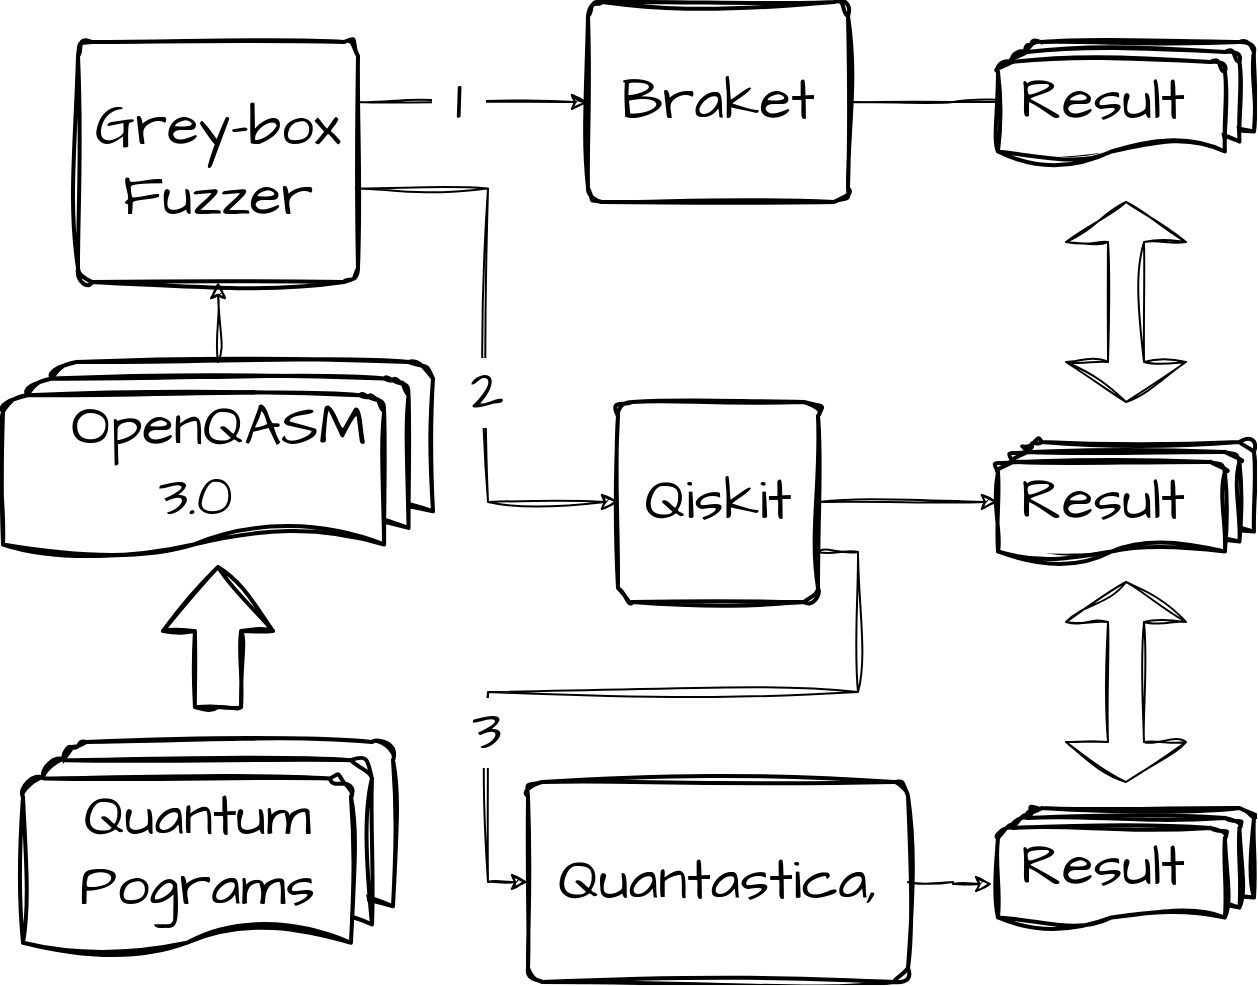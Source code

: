 <mxfile version="24.7.6">
  <diagram name="Page-1" id="6aOdifo-nCPCul-ZnsPv">
    <mxGraphModel dx="1657" dy="502" grid="1" gridSize="10" guides="1" tooltips="1" connect="1" arrows="1" fold="1" page="1" pageScale="1" pageWidth="827" pageHeight="1169" math="0" shadow="0">
      <root>
        <mxCell id="0" />
        <mxCell id="1" parent="0" />
        <mxCell id="IXrwVdHXhNs5LP9SRVdd-6" value="Quantum&amp;nbsp; &amp;nbsp;Pograms&amp;nbsp;&amp;nbsp;" style="strokeWidth=2;html=1;shape=mxgraph.flowchart.multi-document;whiteSpace=wrap;sketch=1;hachureGap=4;jiggle=2;curveFitting=1;fontFamily=Architects Daughter;fontSource=https%3A%2F%2Ffonts.googleapis.com%2Fcss%3Ffamily%3DArchitects%2BDaughter;fontStyle=0;fontSize=29;" vertex="1" parent="1">
          <mxGeometry x="-537.5" y="680" width="185" height="110" as="geometry" />
        </mxCell>
        <mxCell id="IXrwVdHXhNs5LP9SRVdd-28" style="edgeStyle=orthogonalEdgeStyle;rounded=0;sketch=1;hachureGap=4;jiggle=2;curveFitting=1;orthogonalLoop=1;jettySize=auto;html=1;exitX=0.5;exitY=0;exitDx=0;exitDy=0;exitPerimeter=0;entryX=0.5;entryY=1;entryDx=0;entryDy=0;fontFamily=Architects Daughter;fontSource=https%3A%2F%2Ffonts.googleapis.com%2Fcss%3Ffamily%3DArchitects%2BDaughter;fontStyle=0;fontSize=29;" edge="1" parent="1" source="IXrwVdHXhNs5LP9SRVdd-7" target="IXrwVdHXhNs5LP9SRVdd-8">
          <mxGeometry relative="1" as="geometry" />
        </mxCell>
        <mxCell id="IXrwVdHXhNs5LP9SRVdd-7" value="OpenQASM 3.0&amp;nbsp;&amp;nbsp;" style="strokeWidth=2;html=1;shape=mxgraph.flowchart.multi-document;whiteSpace=wrap;sketch=1;hachureGap=4;jiggle=2;curveFitting=1;fontFamily=Architects Daughter;fontSource=https%3A%2F%2Ffonts.googleapis.com%2Fcss%3Ffamily%3DArchitects%2BDaughter;fontStyle=0;fontSize=29;" vertex="1" parent="1">
          <mxGeometry x="-547.5" y="490" width="215" height="100" as="geometry" />
        </mxCell>
        <mxCell id="IXrwVdHXhNs5LP9SRVdd-14" style="edgeStyle=orthogonalEdgeStyle;rounded=0;sketch=1;hachureGap=4;jiggle=2;curveFitting=1;orthogonalLoop=1;jettySize=auto;html=1;exitX=1;exitY=0.25;exitDx=0;exitDy=0;entryX=0;entryY=0.5;entryDx=0;entryDy=0;fontFamily=Architects Daughter;fontSource=https%3A%2F%2Ffonts.googleapis.com%2Fcss%3Ffamily%3DArchitects%2BDaughter;fontStyle=0;fontSize=29;" edge="1" parent="1" source="IXrwVdHXhNs5LP9SRVdd-8" target="IXrwVdHXhNs5LP9SRVdd-10">
          <mxGeometry relative="1" as="geometry">
            <Array as="points">
              <mxPoint x="-320" y="360" />
              <mxPoint x="-320" y="360" />
            </Array>
          </mxGeometry>
        </mxCell>
        <mxCell id="IXrwVdHXhNs5LP9SRVdd-41" value="&lt;font style=&quot;font-size: 29px;&quot;&gt;&amp;nbsp;1&amp;nbsp;&lt;/font&gt;" style="edgeLabel;html=1;align=center;verticalAlign=middle;resizable=0;points=[];sketch=1;hachureGap=4;jiggle=2;curveFitting=1;fontFamily=Architects Daughter;fontSource=https%3A%2F%2Ffonts.googleapis.com%2Fcss%3Ffamily%3DArchitects%2BDaughter;" vertex="1" connectable="0" parent="IXrwVdHXhNs5LP9SRVdd-14">
          <mxGeometry x="-0.257" y="-1" relative="1" as="geometry">
            <mxPoint x="7" y="-1" as="offset" />
          </mxGeometry>
        </mxCell>
        <mxCell id="IXrwVdHXhNs5LP9SRVdd-8" value="Grey-box Fuzzer" style="rounded=1;whiteSpace=wrap;html=1;absoluteArcSize=1;arcSize=14;strokeWidth=2;sketch=1;hachureGap=4;jiggle=2;curveFitting=1;fontFamily=Architects Daughter;fontSource=https%3A%2F%2Ffonts.googleapis.com%2Fcss%3Ffamily%3DArchitects%2BDaughter;fontStyle=0;fontSize=29;" vertex="1" parent="1">
          <mxGeometry x="-510" y="330" width="140" height="120" as="geometry" />
        </mxCell>
        <mxCell id="IXrwVdHXhNs5LP9SRVdd-9" value="" style="verticalLabelPosition=bottom;verticalAlign=top;html=1;strokeWidth=2;shape=mxgraph.arrows2.arrow;dy=0.58;dx=32;notch=0;sketch=1;hachureGap=4;jiggle=2;curveFitting=1;fontFamily=Architects Daughter;fontSource=https%3A%2F%2Ffonts.googleapis.com%2Fcss%3Ffamily%3DArchitects%2BDaughter;rotation=-90;fontStyle=0;fontSize=29;" vertex="1" parent="1">
          <mxGeometry x="-475" y="600" width="70" height="55" as="geometry" />
        </mxCell>
        <mxCell id="IXrwVdHXhNs5LP9SRVdd-20" style="edgeStyle=orthogonalEdgeStyle;rounded=0;sketch=1;hachureGap=4;jiggle=2;curveFitting=1;orthogonalLoop=1;jettySize=auto;html=1;exitX=1;exitY=0.5;exitDx=0;exitDy=0;fontFamily=Architects Daughter;fontSource=https%3A%2F%2Ffonts.googleapis.com%2Fcss%3Ffamily%3DArchitects%2BDaughter;fontStyle=0;fontSize=29;" edge="1" parent="1" source="IXrwVdHXhNs5LP9SRVdd-10">
          <mxGeometry relative="1" as="geometry">
            <mxPoint x="-20" y="360" as="targetPoint" />
          </mxGeometry>
        </mxCell>
        <mxCell id="IXrwVdHXhNs5LP9SRVdd-10" value="Braket" style="rounded=1;whiteSpace=wrap;html=1;absoluteArcSize=1;arcSize=14;strokeWidth=2;sketch=1;hachureGap=4;jiggle=2;curveFitting=1;fontFamily=Architects Daughter;fontSource=https%3A%2F%2Ffonts.googleapis.com%2Fcss%3Ffamily%3DArchitects%2BDaughter;fontStyle=0;fontSize=29;" vertex="1" parent="1">
          <mxGeometry x="-255" y="310" width="130" height="100" as="geometry" />
        </mxCell>
        <mxCell id="IXrwVdHXhNs5LP9SRVdd-16" style="edgeStyle=orthogonalEdgeStyle;rounded=0;sketch=1;hachureGap=4;jiggle=2;curveFitting=1;orthogonalLoop=1;jettySize=auto;html=1;exitX=1;exitY=0.75;exitDx=0;exitDy=0;entryX=0;entryY=0.5;entryDx=0;entryDy=0;fontFamily=Architects Daughter;fontSource=https%3A%2F%2Ffonts.googleapis.com%2Fcss%3Ffamily%3DArchitects%2BDaughter;fontStyle=0;fontSize=29;" edge="1" parent="1" source="IXrwVdHXhNs5LP9SRVdd-11" target="IXrwVdHXhNs5LP9SRVdd-12">
          <mxGeometry relative="1" as="geometry" />
        </mxCell>
        <mxCell id="IXrwVdHXhNs5LP9SRVdd-19" value="3" style="edgeLabel;html=1;align=center;verticalAlign=middle;resizable=0;points=[];sketch=1;hachureGap=4;jiggle=2;curveFitting=1;fontFamily=Architects Daughter;fontSource=https%3A%2F%2Ffonts.googleapis.com%2Fcss%3Ffamily%3DArchitects%2BDaughter;fontStyle=0;fontSize=29;" vertex="1" connectable="0" parent="IXrwVdHXhNs5LP9SRVdd-16">
          <mxGeometry x="0.513" y="-1" relative="1" as="geometry">
            <mxPoint as="offset" />
          </mxGeometry>
        </mxCell>
        <mxCell id="IXrwVdHXhNs5LP9SRVdd-11" value="Qiskit" style="rounded=1;whiteSpace=wrap;html=1;absoluteArcSize=1;arcSize=14;strokeWidth=2;sketch=1;hachureGap=4;jiggle=2;curveFitting=1;fontFamily=Architects Daughter;fontSource=https%3A%2F%2Ffonts.googleapis.com%2Fcss%3Ffamily%3DArchitects%2BDaughter;fontStyle=0;fontSize=29;" vertex="1" parent="1">
          <mxGeometry x="-240" y="510" width="100" height="100" as="geometry" />
        </mxCell>
        <mxCell id="IXrwVdHXhNs5LP9SRVdd-12" value="Quantastica," style="rounded=1;whiteSpace=wrap;html=1;absoluteArcSize=1;arcSize=14;strokeWidth=2;sketch=1;hachureGap=4;jiggle=2;curveFitting=1;fontFamily=Architects Daughter;fontSource=https%3A%2F%2Ffonts.googleapis.com%2Fcss%3Ffamily%3DArchitects%2BDaughter;fontStyle=0;fontSize=29;" vertex="1" parent="1">
          <mxGeometry x="-285" y="700" width="190" height="100" as="geometry" />
        </mxCell>
        <mxCell id="IXrwVdHXhNs5LP9SRVdd-15" style="edgeStyle=orthogonalEdgeStyle;rounded=0;sketch=1;hachureGap=4;jiggle=2;curveFitting=1;orthogonalLoop=1;jettySize=auto;html=1;entryX=0;entryY=0.5;entryDx=0;entryDy=0;fontFamily=Architects Daughter;fontSource=https%3A%2F%2Ffonts.googleapis.com%2Fcss%3Ffamily%3DArchitects%2BDaughter;exitX=0.992;exitY=0.61;exitDx=0;exitDy=0;exitPerimeter=0;fontStyle=0;fontSize=29;" edge="1" parent="1" source="IXrwVdHXhNs5LP9SRVdd-8" target="IXrwVdHXhNs5LP9SRVdd-11">
          <mxGeometry relative="1" as="geometry">
            <mxPoint x="-360" y="480" as="sourcePoint" />
          </mxGeometry>
        </mxCell>
        <mxCell id="IXrwVdHXhNs5LP9SRVdd-18" value="2" style="edgeLabel;html=1;align=center;verticalAlign=middle;resizable=0;points=[];sketch=1;hachureGap=4;jiggle=2;curveFitting=1;fontFamily=Architects Daughter;fontSource=https%3A%2F%2Ffonts.googleapis.com%2Fcss%3Ffamily%3DArchitects%2BDaughter;fontStyle=0;fontSize=29;" vertex="1" connectable="0" parent="IXrwVdHXhNs5LP9SRVdd-15">
          <mxGeometry x="0.162" y="3" relative="1" as="geometry">
            <mxPoint x="-4" as="offset" />
          </mxGeometry>
        </mxCell>
        <mxCell id="IXrwVdHXhNs5LP9SRVdd-21" value="Result&amp;nbsp;&amp;nbsp;" style="strokeWidth=2;html=1;shape=mxgraph.flowchart.multi-document;whiteSpace=wrap;sketch=1;hachureGap=4;jiggle=2;curveFitting=1;fontFamily=Architects Daughter;fontSource=https%3A%2F%2Ffonts.googleapis.com%2Fcss%3Ffamily%3DArchitects%2BDaughter;fontStyle=0;fontSize=29;" vertex="1" parent="1">
          <mxGeometry x="-50" y="330" width="128" height="60" as="geometry" />
        </mxCell>
        <mxCell id="IXrwVdHXhNs5LP9SRVdd-22" value="Result&amp;nbsp;&amp;nbsp;" style="strokeWidth=2;html=1;shape=mxgraph.flowchart.multi-document;whiteSpace=wrap;sketch=1;hachureGap=4;jiggle=2;curveFitting=1;fontFamily=Architects Daughter;fontSource=https%3A%2F%2Ffonts.googleapis.com%2Fcss%3Ffamily%3DArchitects%2BDaughter;fontStyle=0;fontSize=29;" vertex="1" parent="1">
          <mxGeometry x="-50" y="530" width="128" height="60" as="geometry" />
        </mxCell>
        <mxCell id="IXrwVdHXhNs5LP9SRVdd-23" value="Result&amp;nbsp;&amp;nbsp;" style="strokeWidth=2;html=1;shape=mxgraph.flowchart.multi-document;whiteSpace=wrap;sketch=1;hachureGap=4;jiggle=2;curveFitting=1;fontFamily=Architects Daughter;fontSource=https%3A%2F%2Ffonts.googleapis.com%2Fcss%3Ffamily%3DArchitects%2BDaughter;fontStyle=0;fontSize=29;" vertex="1" parent="1">
          <mxGeometry x="-50" y="713" width="128" height="60" as="geometry" />
        </mxCell>
        <mxCell id="IXrwVdHXhNs5LP9SRVdd-24" style="edgeStyle=orthogonalEdgeStyle;rounded=0;sketch=1;hachureGap=4;jiggle=2;curveFitting=1;orthogonalLoop=1;jettySize=auto;html=1;exitX=1;exitY=0.5;exitDx=0;exitDy=0;entryX=-0.023;entryY=0.633;entryDx=0;entryDy=0;entryPerimeter=0;fontFamily=Architects Daughter;fontSource=https%3A%2F%2Ffonts.googleapis.com%2Fcss%3Ffamily%3DArchitects%2BDaughter;fontStyle=0;fontSize=29;" edge="1" parent="1" source="IXrwVdHXhNs5LP9SRVdd-12" target="IXrwVdHXhNs5LP9SRVdd-23">
          <mxGeometry relative="1" as="geometry" />
        </mxCell>
        <mxCell id="IXrwVdHXhNs5LP9SRVdd-25" style="edgeStyle=orthogonalEdgeStyle;rounded=0;sketch=1;hachureGap=4;jiggle=2;curveFitting=1;orthogonalLoop=1;jettySize=auto;html=1;exitX=1;exitY=0.5;exitDx=0;exitDy=0;entryX=0;entryY=0.5;entryDx=0;entryDy=0;entryPerimeter=0;fontFamily=Architects Daughter;fontSource=https%3A%2F%2Ffonts.googleapis.com%2Fcss%3Ffamily%3DArchitects%2BDaughter;fontStyle=0;fontSize=29;" edge="1" parent="1" source="IXrwVdHXhNs5LP9SRVdd-11" target="IXrwVdHXhNs5LP9SRVdd-22">
          <mxGeometry relative="1" as="geometry" />
        </mxCell>
        <mxCell id="IXrwVdHXhNs5LP9SRVdd-26" value="" style="shape=doubleArrow;direction=south;whiteSpace=wrap;html=1;sketch=1;hachureGap=4;jiggle=2;curveFitting=1;fontFamily=Architects Daughter;fontSource=https%3A%2F%2Ffonts.googleapis.com%2Fcss%3Ffamily%3DArchitects%2BDaughter;fontStyle=0;fontSize=29;" vertex="1" parent="1">
          <mxGeometry x="-16" y="410" width="60" height="100" as="geometry" />
        </mxCell>
        <mxCell id="IXrwVdHXhNs5LP9SRVdd-27" value="" style="shape=doubleArrow;direction=south;whiteSpace=wrap;html=1;sketch=1;hachureGap=4;jiggle=2;curveFitting=1;fontFamily=Architects Daughter;fontSource=https%3A%2F%2Ffonts.googleapis.com%2Fcss%3Ffamily%3DArchitects%2BDaughter;fontStyle=0;fontSize=29;" vertex="1" parent="1">
          <mxGeometry x="-16" y="600" width="60" height="100" as="geometry" />
        </mxCell>
      </root>
    </mxGraphModel>
  </diagram>
</mxfile>
